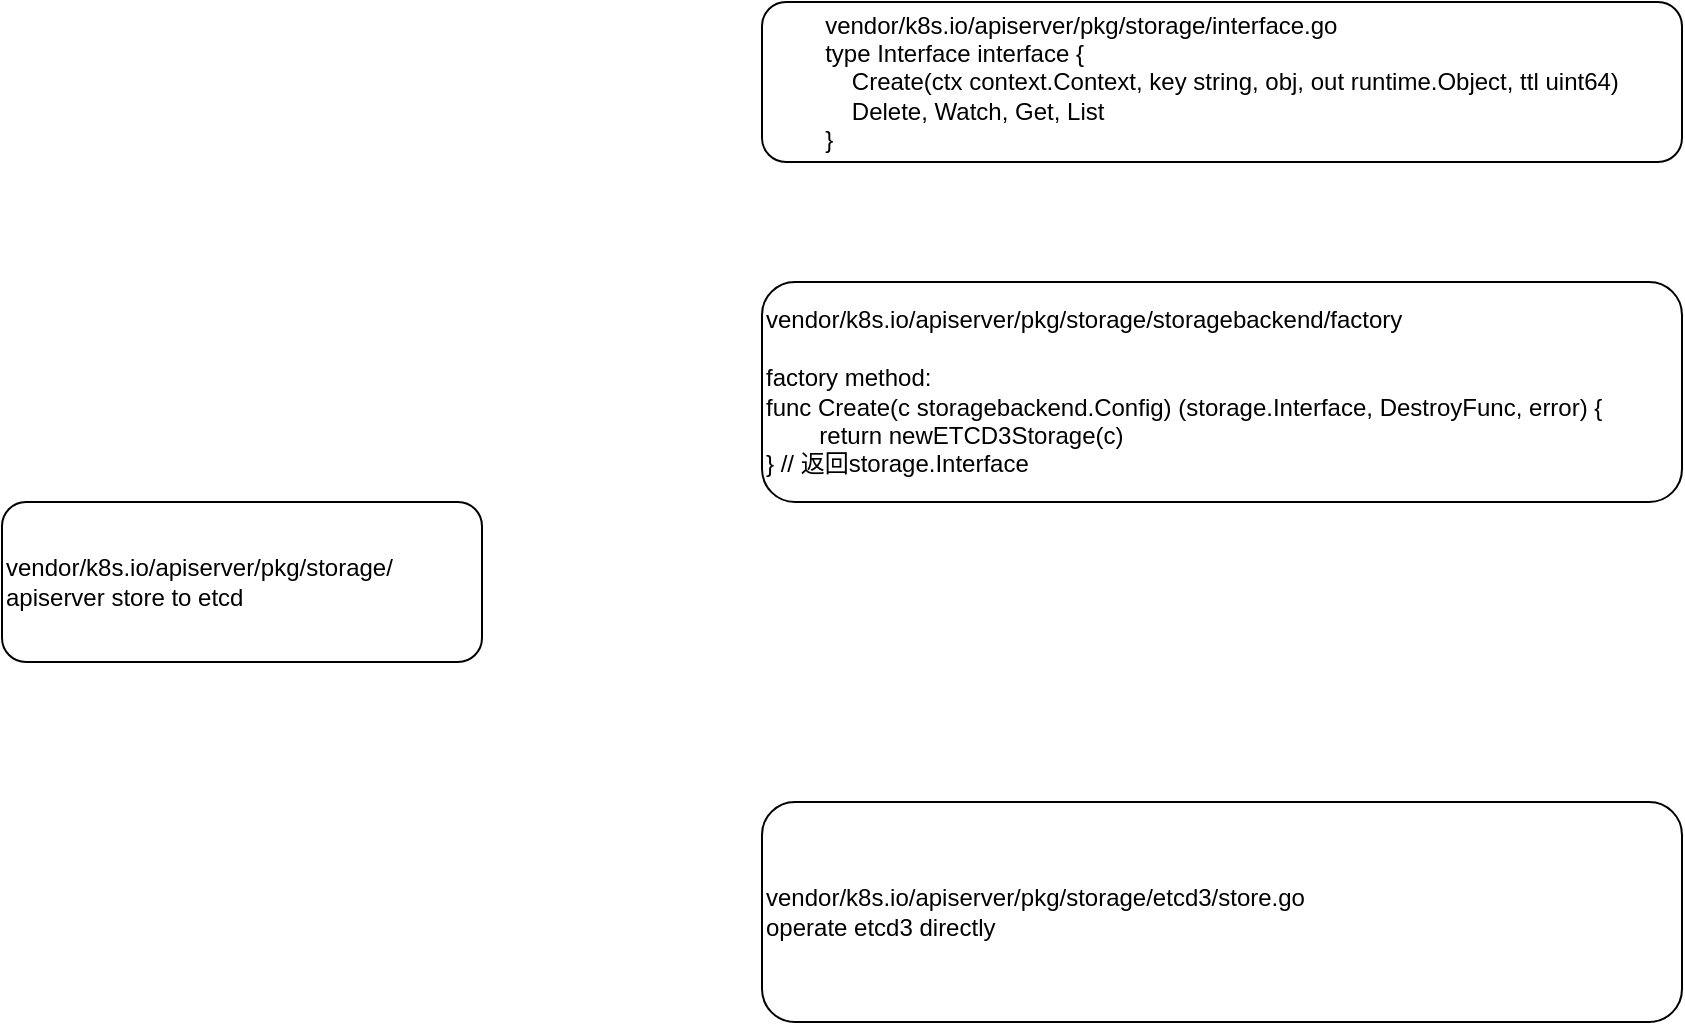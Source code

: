 <mxfile version="13.4.9" type="github">
  <diagram id="zxIAbOR2nh3yj-EtN27Y" name="Page-1">
    <mxGraphModel dx="1209" dy="1763" grid="1" gridSize="10" guides="1" tooltips="1" connect="1" arrows="1" fold="1" page="1" pageScale="1" pageWidth="827" pageHeight="1169" math="0" shadow="0">
      <root>
        <mxCell id="0" />
        <mxCell id="1" parent="0" />
        <mxCell id="MpTkasa3JxZNMqq6j2YO-1" value="vendor/k8s.io/apiserver/pkg/storage/etcd3/store.go&lt;br&gt;operate etcd3 directly" style="rounded=1;whiteSpace=wrap;html=1;align=left;" parent="1" vertex="1">
          <mxGeometry x="780" y="320" width="460" height="110" as="geometry" />
        </mxCell>
        <mxCell id="SxrEYfNyK_6yK8OhG6D1-1" value="vendor/k8s.io/apiserver/pkg/storage/&lt;br&gt;apiserver store to etcd" style="rounded=1;whiteSpace=wrap;html=1;align=left;" vertex="1" parent="1">
          <mxGeometry x="400" y="170" width="240" height="80" as="geometry" />
        </mxCell>
        <mxCell id="SxrEYfNyK_6yK8OhG6D1-2" value="vendor/k8s.io/apiserver/pkg/storage/storagebackend/factory&lt;br&gt;&lt;br&gt;factory method:&amp;nbsp;&lt;br&gt;&lt;div&gt;func Create(c storagebackend.Config) (storage.Interface, DestroyFunc, error) {&lt;/div&gt;&lt;div&gt;&lt;span&gt;&lt;/span&gt;&amp;nbsp; &amp;nbsp; &amp;nbsp; &amp;nbsp; return newETCD3Storage(c)&lt;/div&gt;&lt;div&gt;} // 返回storage.Interface&lt;/div&gt;" style="rounded=1;whiteSpace=wrap;html=1;align=left;" vertex="1" parent="1">
          <mxGeometry x="780" y="60" width="460" height="110" as="geometry" />
        </mxCell>
        <mxCell id="SxrEYfNyK_6yK8OhG6D1-3" value="&lt;div style=&quot;text-align: left&quot;&gt;&lt;span&gt;vendor/k8s.io/apiserver/pkg/storage/interface.go&lt;/span&gt;&lt;/div&gt;&lt;div style=&quot;text-align: left&quot;&gt;&lt;span&gt;type Interface interface {&lt;/span&gt;&lt;/div&gt;&lt;div style=&quot;text-align: left&quot;&gt;&lt;span&gt;&amp;nbsp; &amp;nbsp; Create(ctx context.Context, key string, obj, out runtime.Object, ttl uint64)&lt;/span&gt;&lt;/div&gt;&lt;div style=&quot;text-align: left&quot;&gt;&lt;span&gt;&amp;nbsp; &amp;nbsp; Delete,&amp;nbsp;&lt;/span&gt;&lt;span&gt;Watch,&amp;nbsp;&lt;/span&gt;&lt;span&gt;Get,&amp;nbsp;&lt;/span&gt;&lt;span&gt;List&lt;/span&gt;&lt;/div&gt;&lt;div style=&quot;text-align: left&quot;&gt;&lt;span&gt;}&lt;/span&gt;&lt;/div&gt;" style="rounded=1;whiteSpace=wrap;html=1;" vertex="1" parent="1">
          <mxGeometry x="780" y="-80" width="460" height="80" as="geometry" />
        </mxCell>
      </root>
    </mxGraphModel>
  </diagram>
</mxfile>
